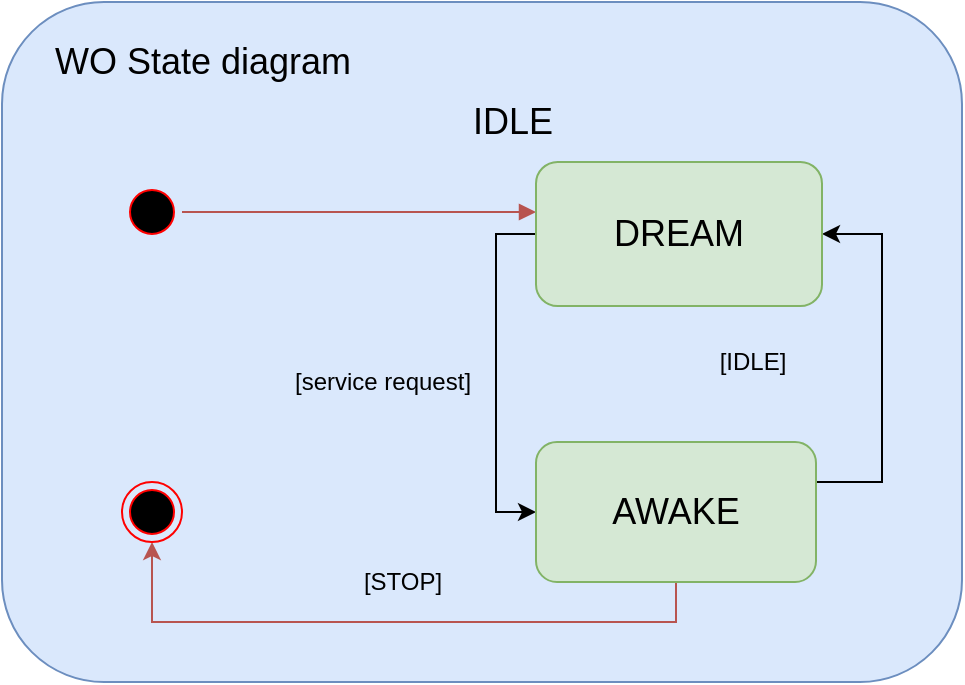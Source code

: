 <mxfile version="17.4.0" type="device"><diagram id="RhIBSGtHckvp5UgXRQm4" name="Page-1"><mxGraphModel dx="1222" dy="656" grid="1" gridSize="10" guides="1" tooltips="1" connect="1" arrows="1" fold="1" page="1" pageScale="1" pageWidth="827" pageHeight="1169" math="0" shadow="0"><root><mxCell id="0"/><mxCell id="1" parent="0"/><mxCell id="2TEm0WwrG6xzriyalbCQ-1" value="" style="rounded=1;whiteSpace=wrap;html=1;fillColor=#dae8fc;strokeColor=#6c8ebf;" parent="1" vertex="1"><mxGeometry x="190" y="160" width="480" height="340" as="geometry"/></mxCell><mxCell id="2TEm0WwrG6xzriyalbCQ-2" value="&lt;font style=&quot;font-size: 18px&quot;&gt;WO State diagram&lt;/font&gt;" style="text;html=1;align=center;verticalAlign=middle;resizable=0;points=[];autosize=1;strokeColor=none;" parent="1" vertex="1"><mxGeometry x="210" y="180" width="160" height="20" as="geometry"/></mxCell><mxCell id="2TEm0WwrG6xzriyalbCQ-3" value="" style="ellipse;html=1;shape=startState;fillColor=#000000;strokeColor=#ff0000;" parent="1" vertex="1"><mxGeometry x="250" y="250" width="30" height="30" as="geometry"/></mxCell><mxCell id="2TEm0WwrG6xzriyalbCQ-4" value="" style="edgeStyle=orthogonalEdgeStyle;html=1;verticalAlign=bottom;endArrow=block;strokeColor=#b85450;fillColor=#f8cecc;endFill=1;" parent="1" source="2TEm0WwrG6xzriyalbCQ-3" edge="1"><mxGeometry relative="1" as="geometry"><mxPoint x="457" y="265" as="targetPoint"/></mxGeometry></mxCell><mxCell id="2TEm0WwrG6xzriyalbCQ-12" style="edgeStyle=orthogonalEdgeStyle;rounded=0;orthogonalLoop=1;jettySize=auto;html=1;exitX=0;exitY=0.5;exitDx=0;exitDy=0;entryX=0;entryY=0.5;entryDx=0;entryDy=0;" parent="1" source="2TEm0WwrG6xzriyalbCQ-9" target="2TEm0WwrG6xzriyalbCQ-8" edge="1"><mxGeometry relative="1" as="geometry"><mxPoint x="414" y="297.5" as="sourcePoint"/></mxGeometry></mxCell><mxCell id="2TEm0WwrG6xzriyalbCQ-6" value="&lt;font style=&quot;font-size: 18px&quot;&gt;IDLE&lt;/font&gt;" style="text;html=1;align=center;verticalAlign=middle;resizable=0;points=[];autosize=1;strokeColor=none;" parent="1" vertex="1"><mxGeometry x="415" y="210" width="60" height="20" as="geometry"/></mxCell><mxCell id="2TEm0WwrG6xzriyalbCQ-10" style="edgeStyle=orthogonalEdgeStyle;rounded=0;orthogonalLoop=1;jettySize=auto;html=1;exitX=1;exitY=0.5;exitDx=0;exitDy=0;entryX=1;entryY=0.5;entryDx=0;entryDy=0;" parent="1" source="2TEm0WwrG6xzriyalbCQ-8" target="2TEm0WwrG6xzriyalbCQ-9" edge="1"><mxGeometry relative="1" as="geometry"><mxPoint x="640" y="300" as="targetPoint"/><Array as="points"><mxPoint x="597" y="400"/><mxPoint x="630" y="400"/><mxPoint x="630" y="276"/></Array></mxGeometry></mxCell><mxCell id="2TEm0WwrG6xzriyalbCQ-17" style="edgeStyle=orthogonalEdgeStyle;rounded=0;orthogonalLoop=1;jettySize=auto;html=1;exitX=0.5;exitY=1;exitDx=0;exitDy=0;entryX=0.5;entryY=1;entryDx=0;entryDy=0;fillColor=#f8cecc;strokeColor=#b85450;" parent="1" source="2TEm0WwrG6xzriyalbCQ-8" target="2TEm0WwrG6xzriyalbCQ-16" edge="1"><mxGeometry relative="1" as="geometry"><Array as="points"><mxPoint x="527" y="470"/><mxPoint x="265" y="470"/></Array></mxGeometry></mxCell><mxCell id="2TEm0WwrG6xzriyalbCQ-8" value="&lt;font style=&quot;font-size: 18px&quot;&gt;AWAKE&lt;/font&gt;" style="rounded=1;whiteSpace=wrap;html=1;fillColor=#d5e8d4;strokeColor=#82b366;" parent="1" vertex="1"><mxGeometry x="457" y="380" width="140" height="70" as="geometry"/></mxCell><mxCell id="2TEm0WwrG6xzriyalbCQ-9" value="&lt;font style=&quot;font-size: 18px&quot;&gt;DREAM&lt;/font&gt;" style="rounded=1;whiteSpace=wrap;html=1;fillColor=#d5e8d4;strokeColor=#82b366;" parent="1" vertex="1"><mxGeometry x="457" y="240" width="143" height="72" as="geometry"/></mxCell><mxCell id="2TEm0WwrG6xzriyalbCQ-11" value="[IDLE]" style="text;html=1;align=center;verticalAlign=middle;resizable=0;points=[];autosize=1;strokeColor=none;" parent="1" vertex="1"><mxGeometry x="540" y="330" width="50" height="20" as="geometry"/></mxCell><mxCell id="2TEm0WwrG6xzriyalbCQ-15" value="[service request]" style="text;html=1;align=center;verticalAlign=middle;resizable=0;points=[];autosize=1;strokeColor=none;" parent="1" vertex="1"><mxGeometry x="330" y="340" width="100" height="20" as="geometry"/></mxCell><mxCell id="2TEm0WwrG6xzriyalbCQ-16" value="" style="ellipse;html=1;shape=endState;fillColor=#000000;strokeColor=#ff0000;" parent="1" vertex="1"><mxGeometry x="250" y="400" width="30" height="30" as="geometry"/></mxCell><mxCell id="559007p9R9VZemq5q7ze-1" value="[STOP]" style="text;html=1;align=center;verticalAlign=middle;resizable=0;points=[];autosize=1;strokeColor=none;fillColor=none;" parent="1" vertex="1"><mxGeometry x="365" y="440" width="50" height="20" as="geometry"/></mxCell></root></mxGraphModel></diagram></mxfile>